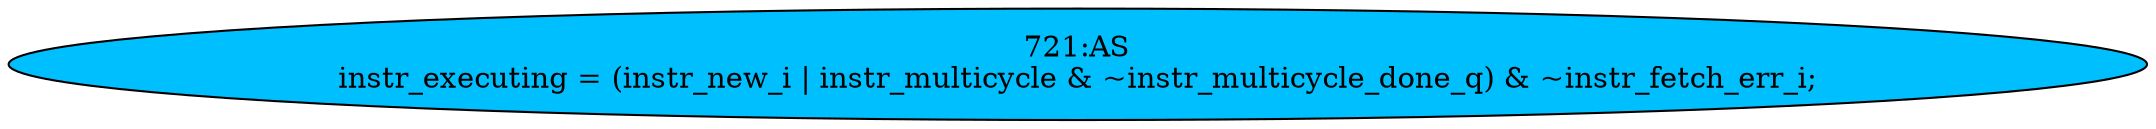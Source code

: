 strict digraph "" {
	node [label="\N"];
	"721:AS"	 [ast="<pyverilog.vparser.ast.Assign object at 0x7f2237101f10>",
		def_var="['instr_executing']",
		fillcolor=deepskyblue,
		label="721:AS
instr_executing = (instr_new_i | instr_multicycle & ~instr_multicycle_done_q) & ~instr_fetch_err_i;",
		statements="[]",
		style=filled,
		typ=Assign,
		use_var="['instr_new_i', 'instr_multicycle', 'instr_multicycle_done_q', 'instr_fetch_err_i']"];
}
